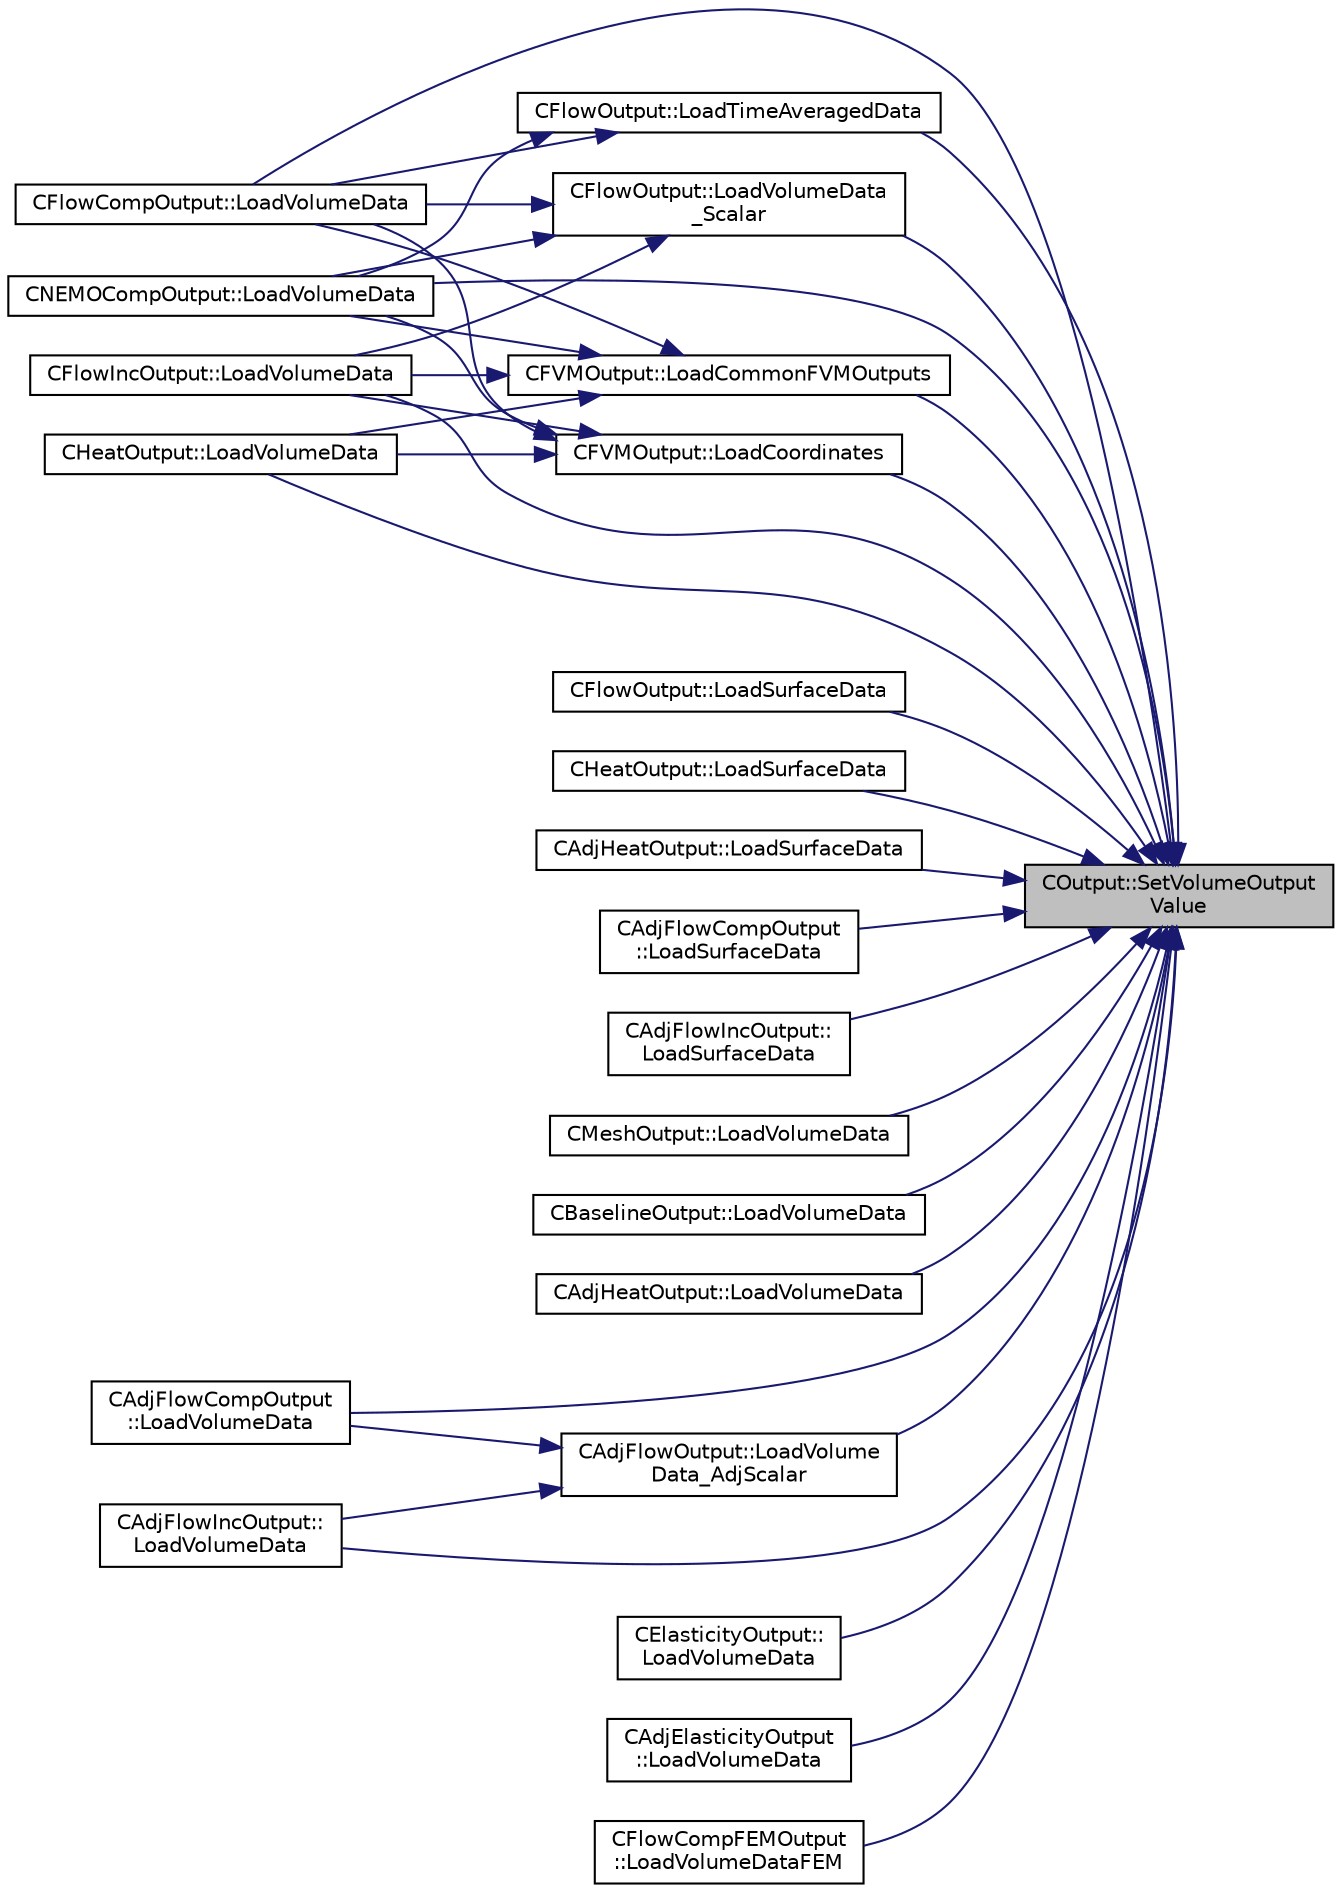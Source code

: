 digraph "COutput::SetVolumeOutputValue"
{
 // LATEX_PDF_SIZE
  edge [fontname="Helvetica",fontsize="10",labelfontname="Helvetica",labelfontsize="10"];
  node [fontname="Helvetica",fontsize="10",shape=record];
  rankdir="RL";
  Node1 [label="COutput::SetVolumeOutput\lValue",height=0.2,width=0.4,color="black", fillcolor="grey75", style="filled", fontcolor="black",tooltip="Set the value of a volume output field."];
  Node1 -> Node2 [dir="back",color="midnightblue",fontsize="10",style="solid",fontname="Helvetica"];
  Node2 [label="CFVMOutput::LoadCommonFVMOutputs",height=0.2,width=0.4,color="black", fillcolor="white", style="filled",URL="$classCFVMOutput.html#a5375edccdb847e5e4b03dc742c9c4d9e",tooltip="Load common FVM outputs."];
  Node2 -> Node3 [dir="back",color="midnightblue",fontsize="10",style="solid",fontname="Helvetica"];
  Node3 [label="CFlowCompOutput::LoadVolumeData",height=0.2,width=0.4,color="black", fillcolor="white", style="filled",URL="$classCFlowCompOutput.html#a4dbb2657e6ea72800af13ddf08789276",tooltip="Set the values of the volume output fields for a point."];
  Node2 -> Node4 [dir="back",color="midnightblue",fontsize="10",style="solid",fontname="Helvetica"];
  Node4 [label="CNEMOCompOutput::LoadVolumeData",height=0.2,width=0.4,color="black", fillcolor="white", style="filled",URL="$classCNEMOCompOutput.html#a89eba9a2ef60d470409b605e9a06140b",tooltip="Set the values of the volume output fields for a point."];
  Node2 -> Node5 [dir="back",color="midnightblue",fontsize="10",style="solid",fontname="Helvetica"];
  Node5 [label="CHeatOutput::LoadVolumeData",height=0.2,width=0.4,color="black", fillcolor="white", style="filled",URL="$classCHeatOutput.html#af768a80cffb052341a2168db77bca7f7",tooltip="Set the values of the volume output fields for a point."];
  Node2 -> Node6 [dir="back",color="midnightblue",fontsize="10",style="solid",fontname="Helvetica"];
  Node6 [label="CFlowIncOutput::LoadVolumeData",height=0.2,width=0.4,color="black", fillcolor="white", style="filled",URL="$classCFlowIncOutput.html#a72e2584bbcbcf7e3a94dae5344953f08",tooltip="Set the values of the volume output fields for a point."];
  Node1 -> Node7 [dir="back",color="midnightblue",fontsize="10",style="solid",fontname="Helvetica"];
  Node7 [label="CFVMOutput::LoadCoordinates",height=0.2,width=0.4,color="black", fillcolor="white", style="filled",URL="$classCFVMOutput.html#afbe6c99745481a5c09aa2e5a312b42ba",tooltip="Load the coordinates."];
  Node7 -> Node3 [dir="back",color="midnightblue",fontsize="10",style="solid",fontname="Helvetica"];
  Node7 -> Node4 [dir="back",color="midnightblue",fontsize="10",style="solid",fontname="Helvetica"];
  Node7 -> Node5 [dir="back",color="midnightblue",fontsize="10",style="solid",fontname="Helvetica"];
  Node7 -> Node6 [dir="back",color="midnightblue",fontsize="10",style="solid",fontname="Helvetica"];
  Node1 -> Node8 [dir="back",color="midnightblue",fontsize="10",style="solid",fontname="Helvetica"];
  Node8 [label="CFlowOutput::LoadSurfaceData",height=0.2,width=0.4,color="black", fillcolor="white", style="filled",URL="$classCFlowOutput.html#ac9aaea918853ec11c146127c2131f56c",tooltip="Set the values of the volume output fields for a surface point."];
  Node1 -> Node9 [dir="back",color="midnightblue",fontsize="10",style="solid",fontname="Helvetica"];
  Node9 [label="CHeatOutput::LoadSurfaceData",height=0.2,width=0.4,color="black", fillcolor="white", style="filled",URL="$classCHeatOutput.html#af013c7d45e63f61bf375683c7175c076",tooltip="LoadSurfaceData."];
  Node1 -> Node10 [dir="back",color="midnightblue",fontsize="10",style="solid",fontname="Helvetica"];
  Node10 [label="CAdjHeatOutput::LoadSurfaceData",height=0.2,width=0.4,color="black", fillcolor="white", style="filled",URL="$classCAdjHeatOutput.html#ab79a923c99aa1167d116fb4b8d4952d0",tooltip="Set the values of the volume output fields for a surface point."];
  Node1 -> Node11 [dir="back",color="midnightblue",fontsize="10",style="solid",fontname="Helvetica"];
  Node11 [label="CAdjFlowCompOutput\l::LoadSurfaceData",height=0.2,width=0.4,color="black", fillcolor="white", style="filled",URL="$classCAdjFlowCompOutput.html#adf654f0f8fd91c783c41be94f1273174",tooltip="Set the values of the volume output fields for a surface point."];
  Node1 -> Node12 [dir="back",color="midnightblue",fontsize="10",style="solid",fontname="Helvetica"];
  Node12 [label="CAdjFlowIncOutput::\lLoadSurfaceData",height=0.2,width=0.4,color="black", fillcolor="white", style="filled",URL="$classCAdjFlowIncOutput.html#aeb92d8f6efc6f0f8c5a536df383161a5",tooltip="Set the values of the volume output fields for a surface point."];
  Node1 -> Node13 [dir="back",color="midnightblue",fontsize="10",style="solid",fontname="Helvetica"];
  Node13 [label="CFlowOutput::LoadTimeAveragedData",height=0.2,width=0.4,color="black", fillcolor="white", style="filled",URL="$classCFlowOutput.html#a83cb8225c00fad1e7505dddc7f4bc812",tooltip="Load the time averaged output fields."];
  Node13 -> Node3 [dir="back",color="midnightblue",fontsize="10",style="solid",fontname="Helvetica"];
  Node13 -> Node4 [dir="back",color="midnightblue",fontsize="10",style="solid",fontname="Helvetica"];
  Node1 -> Node14 [dir="back",color="midnightblue",fontsize="10",style="solid",fontname="Helvetica"];
  Node14 [label="CMeshOutput::LoadVolumeData",height=0.2,width=0.4,color="black", fillcolor="white", style="filled",URL="$classCMeshOutput.html#a3b4dee3349084421a124b868013bdba3",tooltip="Set the values of the volume output fields for a point."];
  Node1 -> Node15 [dir="back",color="midnightblue",fontsize="10",style="solid",fontname="Helvetica"];
  Node15 [label="CBaselineOutput::LoadVolumeData",height=0.2,width=0.4,color="black", fillcolor="white", style="filled",URL="$classCBaselineOutput.html#a9a564f7ef6d7a1756423dd8a4320a004",tooltip="Set the values of the volume output fields for a point."];
  Node1 -> Node4 [dir="back",color="midnightblue",fontsize="10",style="solid",fontname="Helvetica"];
  Node1 -> Node3 [dir="back",color="midnightblue",fontsize="10",style="solid",fontname="Helvetica"];
  Node1 -> Node5 [dir="back",color="midnightblue",fontsize="10",style="solid",fontname="Helvetica"];
  Node1 -> Node6 [dir="back",color="midnightblue",fontsize="10",style="solid",fontname="Helvetica"];
  Node1 -> Node16 [dir="back",color="midnightblue",fontsize="10",style="solid",fontname="Helvetica"];
  Node16 [label="CAdjHeatOutput::LoadVolumeData",height=0.2,width=0.4,color="black", fillcolor="white", style="filled",URL="$classCAdjHeatOutput.html#a9b64b0f5e1efdcf6c8b9cf88bd6be0ee",tooltip="Set the values of the volume output fields for a point."];
  Node1 -> Node17 [dir="back",color="midnightblue",fontsize="10",style="solid",fontname="Helvetica"];
  Node17 [label="CAdjFlowCompOutput\l::LoadVolumeData",height=0.2,width=0.4,color="black", fillcolor="white", style="filled",URL="$classCAdjFlowCompOutput.html#af9dae5d732938078bdea138bde373293",tooltip="Set the values of the volume output fields for a point."];
  Node1 -> Node18 [dir="back",color="midnightblue",fontsize="10",style="solid",fontname="Helvetica"];
  Node18 [label="CElasticityOutput::\lLoadVolumeData",height=0.2,width=0.4,color="black", fillcolor="white", style="filled",URL="$classCElasticityOutput.html#ab828cb305a9dfee66765b1226b45edfc",tooltip="Set the values of the volume output fields for a point."];
  Node1 -> Node19 [dir="back",color="midnightblue",fontsize="10",style="solid",fontname="Helvetica"];
  Node19 [label="CAdjElasticityOutput\l::LoadVolumeData",height=0.2,width=0.4,color="black", fillcolor="white", style="filled",URL="$classCAdjElasticityOutput.html#adbddd1f4a0a52e6c2e6d31ab84861c96",tooltip="Set the values of the volume output fields for a point."];
  Node1 -> Node20 [dir="back",color="midnightblue",fontsize="10",style="solid",fontname="Helvetica"];
  Node20 [label="CAdjFlowIncOutput::\lLoadVolumeData",height=0.2,width=0.4,color="black", fillcolor="white", style="filled",URL="$classCAdjFlowIncOutput.html#ab5f6dd5188bd1d48f03b17c550d98898",tooltip="Set the values of the volume output fields for a point."];
  Node1 -> Node21 [dir="back",color="midnightblue",fontsize="10",style="solid",fontname="Helvetica"];
  Node21 [label="CAdjFlowOutput::LoadVolume\lData_AdjScalar",height=0.2,width=0.4,color="black", fillcolor="white", style="filled",URL="$classCAdjFlowOutput.html#a887e993b9f24d0110852a2d068a80383",tooltip="Set all scalar (turbulence/species) volume field values for a point."];
  Node21 -> Node17 [dir="back",color="midnightblue",fontsize="10",style="solid",fontname="Helvetica"];
  Node21 -> Node20 [dir="back",color="midnightblue",fontsize="10",style="solid",fontname="Helvetica"];
  Node1 -> Node22 [dir="back",color="midnightblue",fontsize="10",style="solid",fontname="Helvetica"];
  Node22 [label="CFlowOutput::LoadVolumeData\l_Scalar",height=0.2,width=0.4,color="black", fillcolor="white", style="filled",URL="$classCFlowOutput.html#a36e32acf8391070962333486227ebc6f",tooltip="Set all scalar (turbulence/species) volume field values for a point."];
  Node22 -> Node3 [dir="back",color="midnightblue",fontsize="10",style="solid",fontname="Helvetica"];
  Node22 -> Node4 [dir="back",color="midnightblue",fontsize="10",style="solid",fontname="Helvetica"];
  Node22 -> Node6 [dir="back",color="midnightblue",fontsize="10",style="solid",fontname="Helvetica"];
  Node1 -> Node23 [dir="back",color="midnightblue",fontsize="10",style="solid",fontname="Helvetica"];
  Node23 [label="CFlowCompFEMOutput\l::LoadVolumeDataFEM",height=0.2,width=0.4,color="black", fillcolor="white", style="filled",URL="$classCFlowCompFEMOutput.html#ab3512aede5c10673392abc7e7a56d149",tooltip="Set the values of the volume output fields for a point."];
}
